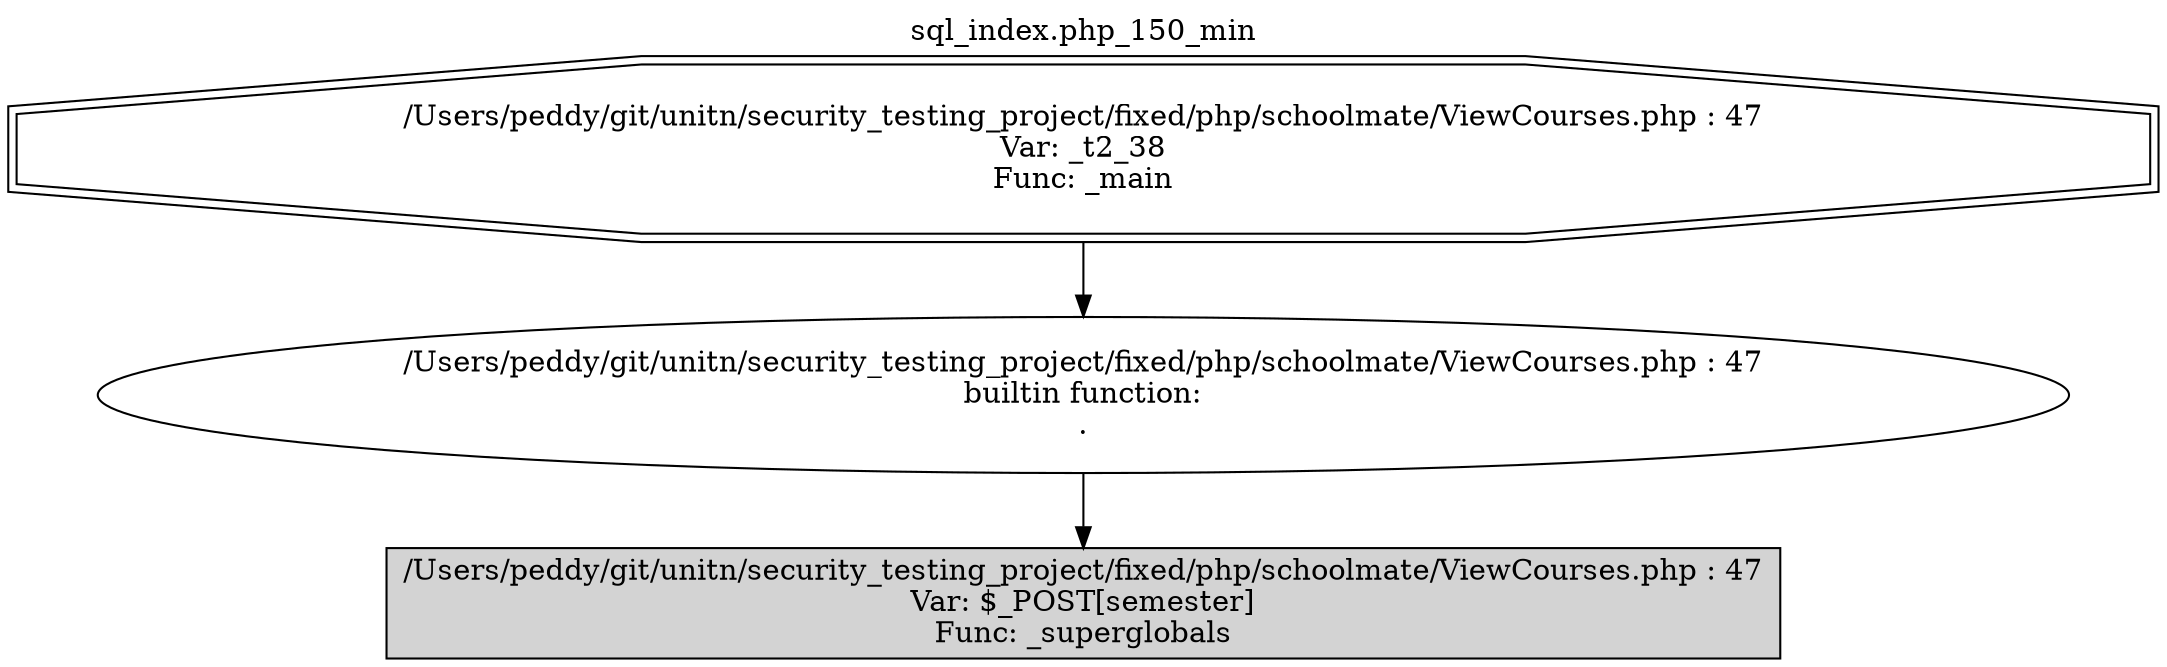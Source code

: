 digraph cfg {
  label="sql_index.php_150_min";
  labelloc=t;
  n1 [shape=doubleoctagon, label="/Users/peddy/git/unitn/security_testing_project/fixed/php/schoolmate/ViewCourses.php : 47\nVar: _t2_38\nFunc: _main\n"];
  n2 [shape=ellipse, label="/Users/peddy/git/unitn/security_testing_project/fixed/php/schoolmate/ViewCourses.php : 47\nbuiltin function:\n.\n"];
  n3 [shape=box, label="/Users/peddy/git/unitn/security_testing_project/fixed/php/schoolmate/ViewCourses.php : 47\nVar: $_POST[semester]\nFunc: _superglobals\n",style=filled];
  n1 -> n2;
  n2 -> n3;
}
